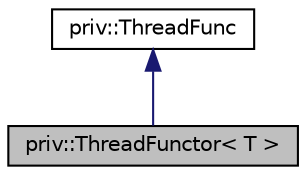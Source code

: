 digraph "priv::ThreadFunctor&lt; T &gt;"
{
  edge [fontname="Helvetica",fontsize="10",labelfontname="Helvetica",labelfontsize="10"];
  node [fontname="Helvetica",fontsize="10",shape=record];
  Node0 [label="priv::ThreadFunctor\< T \>",height=0.2,width=0.4,color="black", fillcolor="grey75", style="filled", fontcolor="black"];
  Node1 -> Node0 [dir="back",color="midnightblue",fontsize="10",style="solid"];
  Node1 [label="priv::ThreadFunc",height=0.2,width=0.4,color="black", fillcolor="white", style="filled",URL="$structpriv_1_1_thread_func.html"];
}
